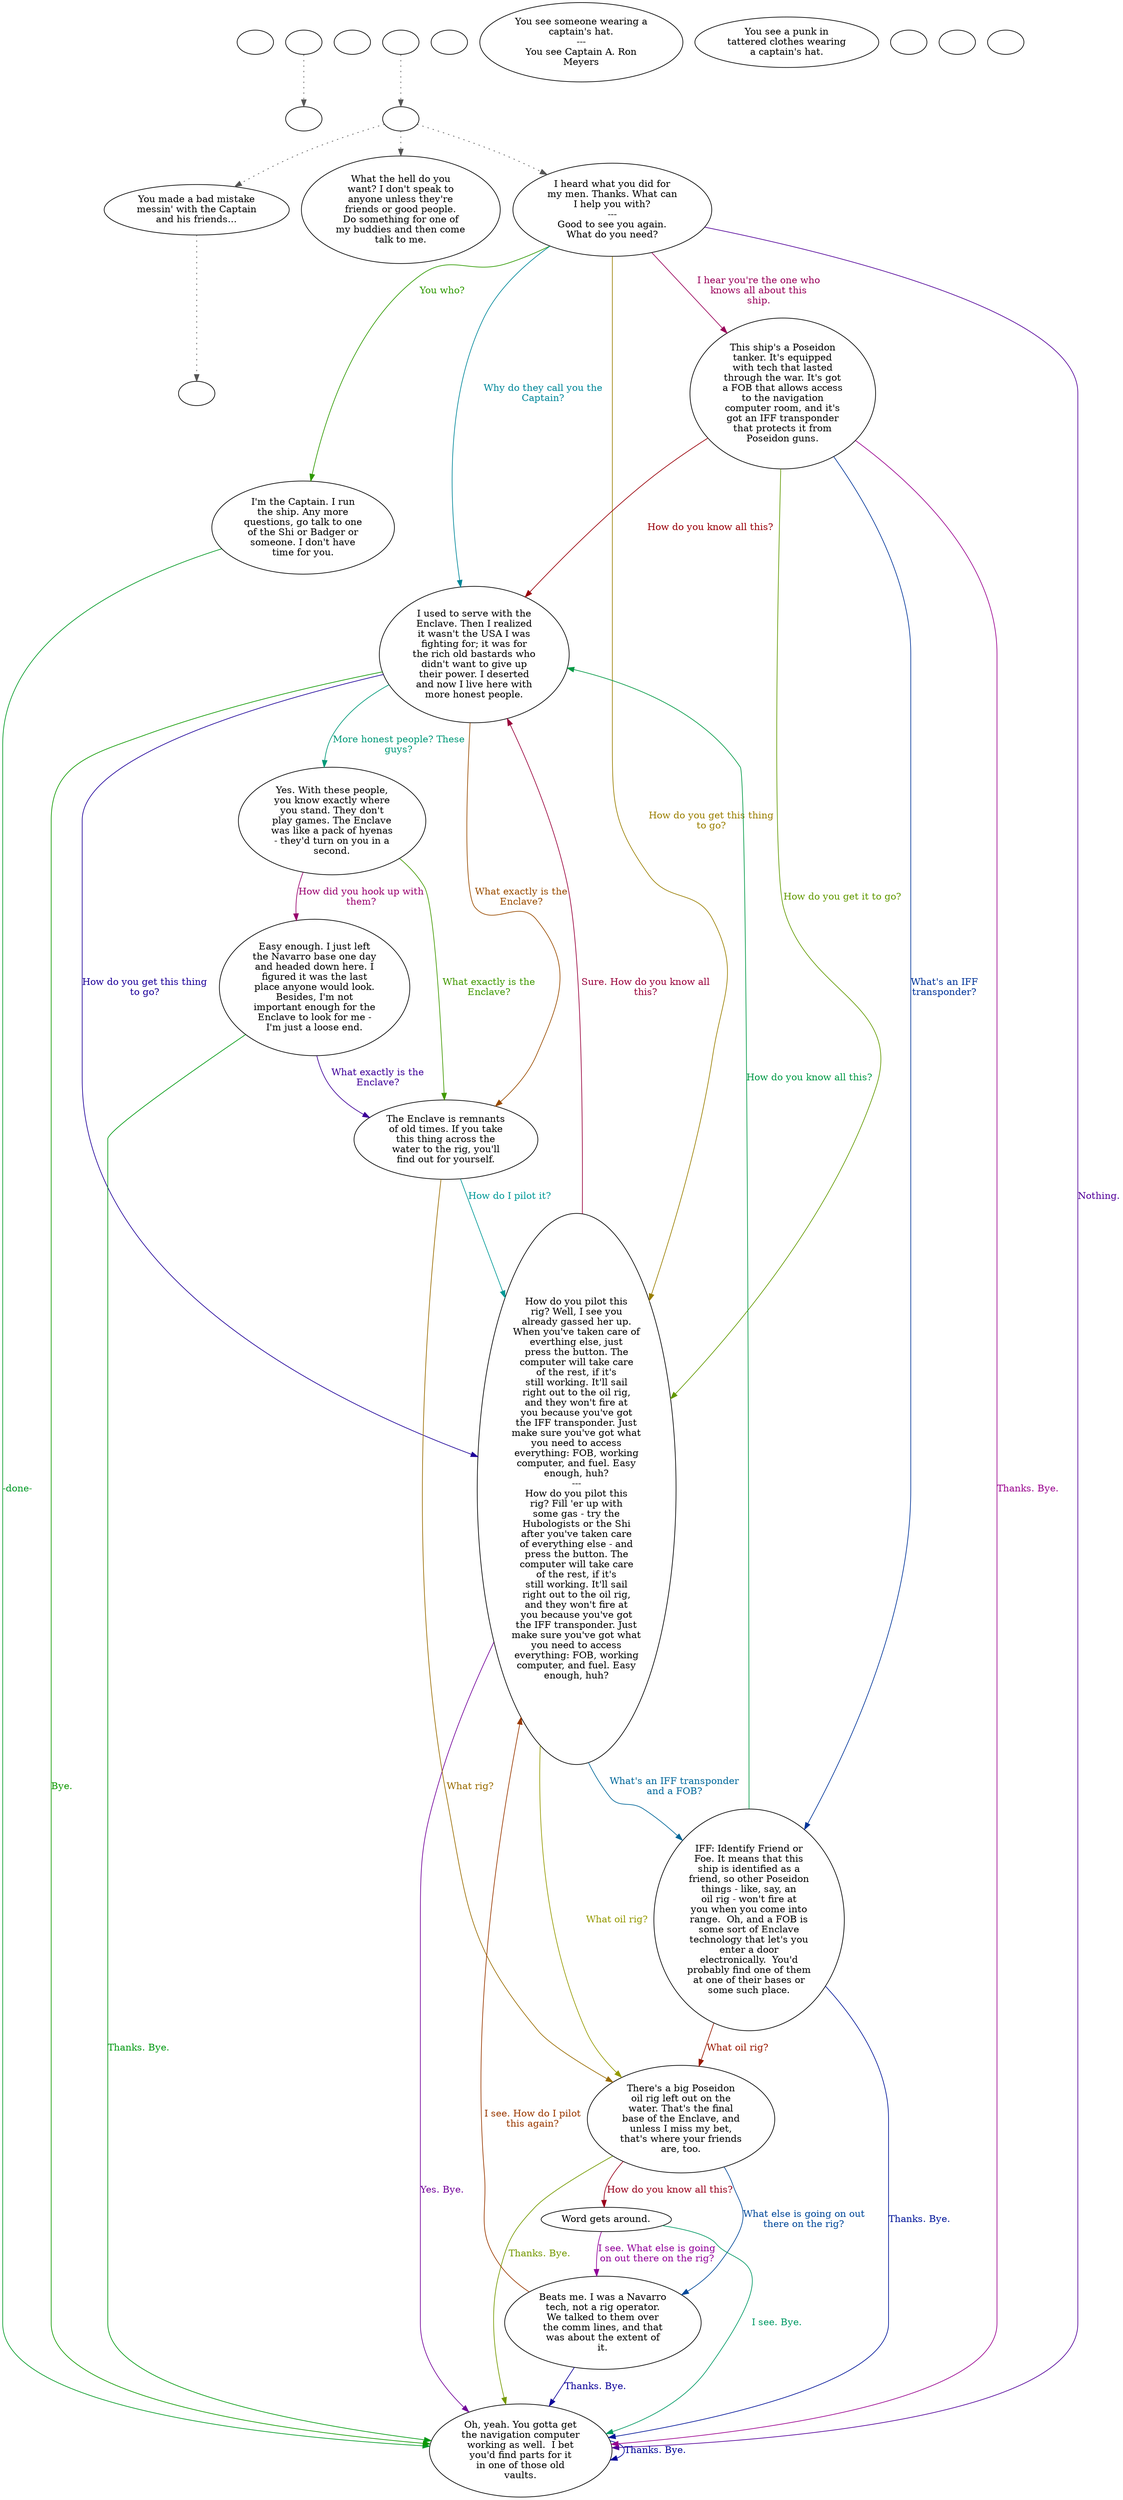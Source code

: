 digraph fcronmey {
  "checkPartyMembersNearDoor" [style=filled       fillcolor="#FFFFFF"       color="#000000"]
  "checkPartyMembersNearDoor" [label=""]
  "old_pickup_p_proc" [style=filled       fillcolor="#FFFFFF"       color="#000000"]
  "old_pickup_p_proc" [label=""]
  "pickup_p_proc" [style=filled       fillcolor="#FFFFFF"       color="#000000"]
  "pickup_p_proc" -> "old_pickup_p_proc" [style=dotted color="#555555"]
  "pickup_p_proc" [label=""]
  "start" [style=filled       fillcolor="#FFFFFF"       color="#000000"]
  "start" [label=""]
  "critter_p_proc" [style=filled       fillcolor="#FFFFFF"       color="#000000"]
  "critter_p_proc" -> "talk_p_proc" [style=dotted color="#555555"]
  "critter_p_proc" [label=""]
  "talk_p_proc" [style=filled       fillcolor="#FFFFFF"       color="#000000"]
  "talk_p_proc" -> "Node014" [style=dotted color="#555555"]
  "talk_p_proc" -> "Node001" [style=dotted color="#555555"]
  "talk_p_proc" -> "Node002" [style=dotted color="#555555"]
  "talk_p_proc" [label=""]
  "destroy_p_proc" [style=filled       fillcolor="#FFFFFF"       color="#000000"]
  "destroy_p_proc" [label=""]
  "look_at_p_proc" [style=filled       fillcolor="#FFFFFF"       color="#000000"]
  "look_at_p_proc" [label="You see someone wearing a\ncaptain's hat.\n---\nYou see Captain A. Ron\nMeyers"]
  "description_p_proc" [style=filled       fillcolor="#FFFFFF"       color="#000000"]
  "description_p_proc" [label="You see a punk in\ntattered clothes wearing\na captain's hat."]
  "use_skill_on_p_proc" [style=filled       fillcolor="#FFFFFF"       color="#000000"]
  "use_skill_on_p_proc" [label=""]
  "damage_p_proc" [style=filled       fillcolor="#FFFFFF"       color="#000000"]
  "damage_p_proc" [label=""]
  "map_enter_p_proc" [style=filled       fillcolor="#FFFFFF"       color="#000000"]
  "map_enter_p_proc" [label=""]
  "Node998" [style=filled       fillcolor="#FFFFFF"       color="#000000"]
  "Node998" [label=""]
  "Node999" [style=filled       fillcolor="#FFFFFF"       color="#000000"]
  "Node999" [label="Oh, yeah. You gotta get\nthe navigation computer\nworking as well.  I bet\nyou'd find parts for it\nin one of those old\nvaults."]
  "Node999" -> "Node999" [label="Thanks. Bye." color="#000199" fontcolor="#000199"]
  "Node001" [style=filled       fillcolor="#FFFFFF"       color="#000000"]
  "Node001" [label="What the hell do you\nwant? I don't speak to\nanyone unless they're\nfriends or good people.\nDo something for one of\nmy buddies and then come\ntalk to me."]
  "Node002" [style=filled       fillcolor="#FFFFFF"       color="#000000"]
  "Node002" [label="I heard what you did for\nmy men. Thanks. What can\nI help you with?\n---\nGood to see you again.\nWhat do you need?"]
  "Node002" -> "Node003" [label="You who?" color="#2E9900" fontcolor="#2E9900"]
  "Node002" -> "Node004" [label="I hear you're the one who\nknows all about this\nship." color="#99005A" fontcolor="#99005A"]
  "Node002" -> "Node005" [label="Why do they call you the\nCaptain?" color="#008799" fontcolor="#008799"]
  "Node002" -> "Node006" [label="How do you get this thing\nto go?" color="#997E00" fontcolor="#997E00"]
  "Node002" -> "Node999" [label="Nothing." color="#520099" fontcolor="#520099"]
  "Node003" [style=filled       fillcolor="#FFFFFF"       color="#000000"]
  "Node003" [label="I'm the Captain. I run\nthe ship. Any more\nquestions, go talk to one\nof the Shi or Badger or\nsomeone. I don't have\ntime for you."]
  "Node003" -> "Node999" [label="-done-" color="#009925" fontcolor="#009925"]
  "Node004" [style=filled       fillcolor="#FFFFFF"       color="#000000"]
  "Node004" [label="This ship's a Poseidon\ntanker. It's equipped\nwith tech that lasted\nthrough the war. It's got\na FOB that allows access\nto the navigation\ncomputer room, and it's\ngot an IFF transponder\nthat protects it from\nPoseidon guns."]
  "Node004" -> "Node005" [label="How do you know all this?" color="#990008" fontcolor="#990008"]
  "Node004" -> "Node007" [label="What's an IFF\ntransponder?" color="#003499" fontcolor="#003499"]
  "Node004" -> "Node006" [label="How do you get it to go?" color="#619900" fontcolor="#619900"]
  "Node004" -> "Node999" [label="Thanks. Bye." color="#99008E" fontcolor="#99008E"]
  "Node005" [style=filled       fillcolor="#FFFFFF"       color="#000000"]
  "Node005" [label="I used to serve with the\nEnclave. Then I realized\nit wasn't the USA I was\nfighting for; it was for\nthe rich old bastards who\ndidn't want to give up\ntheir power. I deserted\nand now I live here with\nmore honest people."]
  "Node005" -> "Node008" [label="More honest people? These\nguys?" color="#009978" fontcolor="#009978"]
  "Node005" -> "Node009" [label="What exactly is the\nEnclave?" color="#994B00" fontcolor="#994B00"]
  "Node005" -> "Node006" [label="How do you get this thing\nto go?" color="#1E0099" fontcolor="#1E0099"]
  "Node005" -> "Node999" [label="Bye." color="#0E9900" fontcolor="#0E9900"]
  "Node006" [style=filled       fillcolor="#FFFFFF"       color="#000000"]
  "Node006" [label="How do you pilot this\nrig? Well, I see you\nalready gassed her up.\nWhen you've taken care of\neverthing else, just\npress the button. The\ncomputer will take care\nof the rest, if it's\nstill working. It'll sail\nright out to the oil rig,\nand they won't fire at\nyou because you've got\nthe IFF transponder. Just\nmake sure you've got what\nyou need to access\neverything: FOB, working\ncomputer, and fuel. Easy\nenough, huh?\n---\nHow do you pilot this\nrig? Fill 'er up with\nsome gas - try the\nHubologists or the Shi\nafter you've taken care\nof everything else - and\npress the button. The\ncomputer will take care\nof the rest, if it's\nstill working. It'll sail\nright out to the oil rig,\nand they won't fire at\nyou because you've got\nthe IFF transponder. Just\nmake sure you've got what\nyou need to access\neverything: FOB, working\ncomputer, and fuel. Easy\nenough, huh?"]
  "Node006" -> "Node005" [label="Sure. How do you know all\nthis?" color="#99003B" fontcolor="#99003B"]
  "Node006" -> "Node007" [label="What's an IFF transponder\nand a FOB?" color="#006799" fontcolor="#006799"]
  "Node006" -> "Node011" [label="What oil rig?" color="#949900" fontcolor="#949900"]
  "Node006" -> "Node999" [label="Yes. Bye." color="#710099" fontcolor="#710099"]
  "Node007" [style=filled       fillcolor="#FFFFFF"       color="#000000"]
  "Node007" [label="IFF: Identify Friend or\nFoe. It means that this\nship is identified as a\nfriend, so other Poseidon\nthings - like, say, an\noil rig - won't fire at\nyou when you come into\nrange.  Oh, and a FOB is\nsome sort of Enclave\ntechnology that let's you\nenter a door\nelectronically.  You'd\nprobably find one of them\nat one of their bases or\nsome such place."]
  "Node007" -> "Node005" [label="How do you know all this?" color="#009945" fontcolor="#009945"]
  "Node007" -> "Node011" [label="What oil rig?" color="#991800" fontcolor="#991800"]
  "Node007" -> "Node999" [label="Thanks. Bye." color="#001599" fontcolor="#001599"]
  "Node008" [style=filled       fillcolor="#FFFFFF"       color="#000000"]
  "Node008" [label="Yes. With these people,\nyou know exactly where\nyou stand. They don't\nplay games. The Enclave\nwas like a pack of hyenas\n- they'd turn on you in a\nsecond."]
  "Node008" -> "Node009" [label="What exactly is the\nEnclave?" color="#419900" fontcolor="#419900"]
  "Node008" -> "Node010" [label="How did you hook up with\nthem?" color="#99006E" fontcolor="#99006E"]
  "Node009" [style=filled       fillcolor="#FFFFFF"       color="#000000"]
  "Node009" [label="The Enclave is remnants\nof old times. If you take\nthis thing across the\nwater to the rig, you'll\nfind out for yourself."]
  "Node009" -> "Node006" [label="How do I pilot it?" color="#009997" fontcolor="#009997"]
  "Node009" -> "Node011" [label="What rig?" color="#996B00" fontcolor="#996B00"]
  "Node010" [style=filled       fillcolor="#FFFFFF"       color="#000000"]
  "Node010" [label="Easy enough. I just left\nthe Navarro base one day\nand headed down here. I\nfigured it was the last\nplace anyone would look.\nBesides, I'm not\nimportant enough for the\nEnclave to look for me -\nI'm just a loose end."]
  "Node010" -> "Node009" [label="What exactly is the\nEnclave?" color="#3E0099" fontcolor="#3E0099"]
  "Node010" -> "Node999" [label="Thanks. Bye." color="#009911" fontcolor="#009911"]
  "Node011" [style=filled       fillcolor="#FFFFFF"       color="#000000"]
  "Node011" [label="There's a big Poseidon\noil rig left out on the\nwater. That's the final\nbase of the Enclave, and\nunless I miss my bet,\nthat's where your friends\nare, too."]
  "Node011" -> "Node012" [label="How do you know all this?" color="#99001B" fontcolor="#99001B"]
  "Node011" -> "Node013" [label="What else is going on out\nthere on the rig?" color="#004899" fontcolor="#004899"]
  "Node011" -> "Node999" [label="Thanks. Bye." color="#749900" fontcolor="#749900"]
  "Node012" [style=filled       fillcolor="#FFFFFF"       color="#000000"]
  "Node012" [label="Word gets around."]
  "Node012" -> "Node013" [label="I see. What else is going\non out there on the rig?" color="#910099" fontcolor="#910099"]
  "Node012" -> "Node999" [label="I see. Bye." color="#009964" fontcolor="#009964"]
  "Node013" [style=filled       fillcolor="#FFFFFF"       color="#000000"]
  "Node013" [label="Beats me. I was a Navarro\ntech, not a rig operator.\nWe talked to them over\nthe comm lines, and that\nwas about the extent of\nit."]
  "Node013" -> "Node006" [label="I see. How do I pilot\nthis again?" color="#993800" fontcolor="#993800"]
  "Node013" -> "Node999" [label="Thanks. Bye." color="#0B0099" fontcolor="#0B0099"]
  "Node014" [style=filled       fillcolor="#FFFFFF"       color="#000000"]
  "Node014" -> "Node998" [style=dotted color="#555555"]
  "Node014" [label="You made a bad mistake\nmessin' with the Captain\nand his friends..."]
}